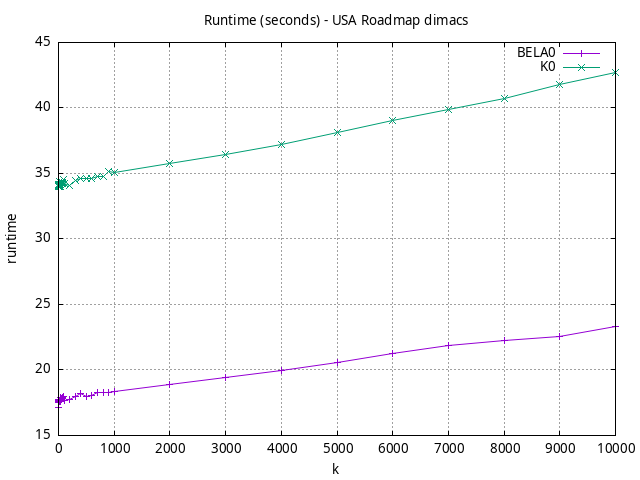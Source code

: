 #!/usr/bin/gnuplot
# -*- coding: utf-8 -*-
#
# results/roadmap/dimacs/USA/USA-road-d.USA.brute-force.runtime.gnuplot
#
# Started on 01/09/2024 14:35:12
# Author: Carlos Linares López
set grid
set xlabel "k"
set ylabel "runtime"

set title "Runtime (seconds) - USA Roadmap dimacs"

set terminal png enhanced font "Ariel,10"
set output 'USA-road-d.USA.brute-force.runtime.png'

plot "-" title "BELA0"      with linesp, "-" title "K0"      with linesp

	1 17.152232729999998
	2 17.483830119999997
	3 17.50403026
	4 17.75702269
	5 17.68502777
	6 17.6102032
	7 17.687699179999996
	8 17.728673900000004
	9 17.62407208
	10 17.61932024
	20 17.67671579
	30 17.8791158
	40 17.598928609999998
	50 17.830588329999998
	60 17.815165750000002
	70 17.83078964
	80 17.92483618
	90 17.958455569999998
	100 17.65962686
	200 17.75278061
	300 17.9543789
	400 18.17752695
	500 17.99996298
	600 18.049570569999997
	700 18.30139403
	800 18.290822010000003
	900 18.25168613
	1000 18.35065571
	2000 18.89960263
	3000 19.45655729
	4000 19.996867370000004
	5000 20.601077870000005
	6000 21.24769503
	7000 21.845061990000005
	8000 22.246700869999998
	9000 22.560501300000002
	10000 23.2898632
end
	1 34.07291442
	2 34.09479105
	3 34.14837425
	4 34.14378352
	5 34.02723735
	6 34.15171332
	7 34.173929109999996
	8 34.01865612
	9 34.397965830000004
	10 34.02235114
	20 34.18432952999999
	30 33.987516750000005
	40 34.18207346
	50 34.322800060000006
	60 34.272788080000005
	70 34.20836087
	80 34.317469579999994
	90 34.53168212
	100 34.22433889
	200 34.11387577
	300 34.48699591
	400 34.651015609999995
	500 34.626829869999995
	600 34.61883871
	700 34.7770356
	800 34.76894575000001
	900 35.1303638
	1000 35.081641309999995
	2000 35.79068512
	3000 36.427086870000004
	4000 37.185783640000004
	5000 38.092747779999996
	6000 39.038475430000005
	7000 39.90579565
	8000 40.7372819
	9000 41.806028999999995
	10000 42.70425370000001
end
